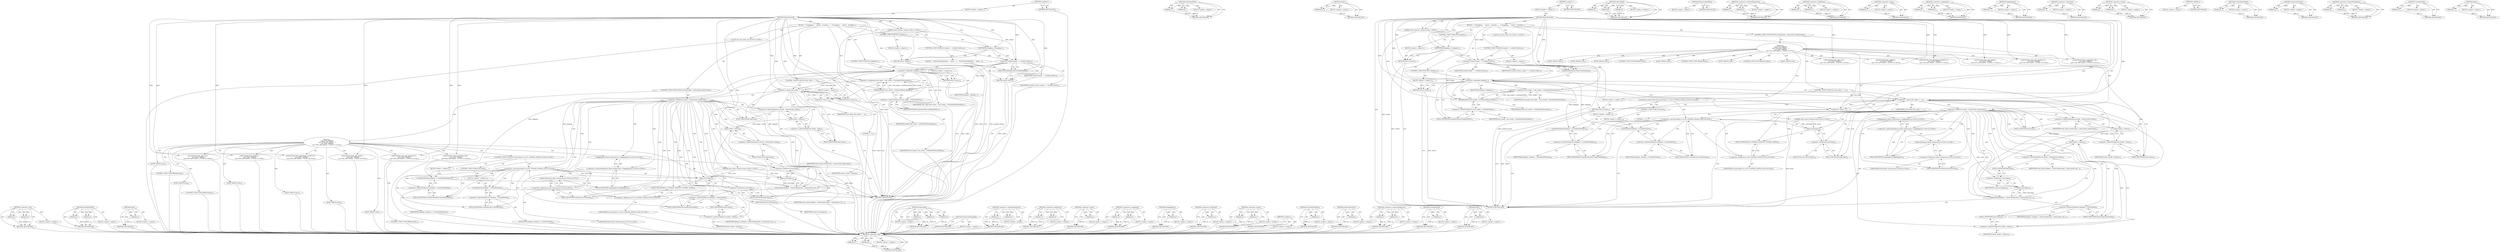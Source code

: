 digraph "flags" {
vulnerable_192 [label=<(METHOD,&lt;operator&gt;.and)>];
vulnerable_193 [label=<(PARAM,p1)>];
vulnerable_194 [label=<(PARAM,p2)>];
vulnerable_195 [label=<(BLOCK,&lt;empty&gt;,&lt;empty&gt;)>];
vulnerable_196 [label=<(METHOD_RETURN,ANY)>];
vulnerable_146 [label=<(METHOD,GetIndexOfView)>];
vulnerable_147 [label=<(PARAM,p1)>];
vulnerable_148 [label=<(PARAM,p2)>];
vulnerable_149 [label=<(BLOCK,&lt;empty&gt;,&lt;empty&gt;)>];
vulnerable_150 [label=<(METHOD_RETURN,ANY)>];
vulnerable_170 [label=<(METHOD,items)>];
vulnerable_171 [label=<(PARAM,p1)>];
vulnerable_172 [label=<(BLOCK,&lt;empty&gt;,&lt;empty&gt;)>];
vulnerable_173 [label=<(METHOD_RETURN,ANY)>];
vulnerable_6 [label=<(METHOD,&lt;global&gt;)<SUB>1</SUB>>];
vulnerable_7 [label=<(BLOCK,&lt;empty&gt;,&lt;empty&gt;)<SUB>1</SUB>>];
vulnerable_8 [label=<(METHOD,ButtonPressed)<SUB>1</SUB>>];
vulnerable_9 [label="<(PARAM,views::Button* sender)<SUB>1</SUB>>"];
vulnerable_10 [label="<(PARAM,const views::Event&amp; event)<SUB>2</SUB>>"];
vulnerable_11 [label=<(BLOCK,{
   if (dragging_)
     return;
 
  if (sender...,{
   if (dragging_)
     return;
 
  if (sender...)<SUB>2</SUB>>];
vulnerable_12 [label=<(CONTROL_STRUCTURE,IF,if (dragging_))<SUB>3</SUB>>];
vulnerable_13 [label=<(IDENTIFIER,dragging_,if (dragging_))<SUB>3</SUB>>];
vulnerable_14 [label=<(BLOCK,&lt;empty&gt;,&lt;empty&gt;)<SUB>4</SUB>>];
vulnerable_15 [label=<(RETURN,return;,return;)<SUB>4</SUB>>];
vulnerable_16 [label=<(CONTROL_STRUCTURE,IF,if (sender == overflow_button_))<SUB>6</SUB>>];
vulnerable_17 [label=<(&lt;operator&gt;.equals,sender == overflow_button_)<SUB>6</SUB>>];
vulnerable_18 [label=<(IDENTIFIER,sender,sender == overflow_button_)<SUB>6</SUB>>];
vulnerable_19 [label=<(IDENTIFIER,overflow_button_,sender == overflow_button_)<SUB>6</SUB>>];
vulnerable_20 [label=<(BLOCK,&lt;empty&gt;,&lt;empty&gt;)<SUB>7</SUB>>];
vulnerable_21 [label=<(ShowOverflowMenu,ShowOverflowMenu())<SUB>7</SUB>>];
vulnerable_22 [label=<(CONTROL_STRUCTURE,IF,if (!delegate_))<SUB>9</SUB>>];
vulnerable_23 [label=<(&lt;operator&gt;.logicalNot,!delegate_)<SUB>9</SUB>>];
vulnerable_24 [label=<(IDENTIFIER,delegate_,!delegate_)<SUB>9</SUB>>];
vulnerable_25 [label=<(BLOCK,&lt;empty&gt;,&lt;empty&gt;)<SUB>10</SUB>>];
vulnerable_26 [label=<(RETURN,return;,return;)<SUB>10</SUB>>];
vulnerable_27 [label="<(LOCAL,int view_index: int)<SUB>11</SUB>>"];
vulnerable_28 [label=<(&lt;operator&gt;.assignment,view_index = view_model_-&gt;GetIndexOfView(sender))<SUB>11</SUB>>];
vulnerable_29 [label=<(IDENTIFIER,view_index,view_index = view_model_-&gt;GetIndexOfView(sender))<SUB>11</SUB>>];
vulnerable_30 [label=<(GetIndexOfView,view_model_-&gt;GetIndexOfView(sender))<SUB>11</SUB>>];
vulnerable_31 [label=<(&lt;operator&gt;.indirectFieldAccess,view_model_-&gt;GetIndexOfView)<SUB>11</SUB>>];
vulnerable_32 [label=<(IDENTIFIER,view_model_,view_model_-&gt;GetIndexOfView(sender))<SUB>11</SUB>>];
vulnerable_33 [label=<(FIELD_IDENTIFIER,GetIndexOfView,GetIndexOfView)<SUB>11</SUB>>];
vulnerable_34 [label=<(IDENTIFIER,sender,view_model_-&gt;GetIndexOfView(sender))<SUB>11</SUB>>];
vulnerable_35 [label=<(CONTROL_STRUCTURE,IF,if (view_index == -1))<SUB>12</SUB>>];
vulnerable_36 [label=<(&lt;operator&gt;.equals,view_index == -1)<SUB>12</SUB>>];
vulnerable_37 [label=<(IDENTIFIER,view_index,view_index == -1)<SUB>12</SUB>>];
vulnerable_38 [label=<(&lt;operator&gt;.minus,-1)<SUB>12</SUB>>];
vulnerable_39 [label=<(LITERAL,1,-1)<SUB>12</SUB>>];
vulnerable_40 [label=<(BLOCK,&lt;empty&gt;,&lt;empty&gt;)<SUB>13</SUB>>];
vulnerable_41 [label=<(RETURN,return;,return;)<SUB>13</SUB>>];
vulnerable_42 [label=<(CONTROL_STRUCTURE,SWITCH,switch(model_-&gt;items()[view_index].type))<SUB>15</SUB>>];
vulnerable_43 [label=<(&lt;operator&gt;.fieldAccess,model_-&gt;items()[view_index].type)<SUB>15</SUB>>];
vulnerable_44 [label=<(&lt;operator&gt;.indirectIndexAccess,model_-&gt;items()[view_index])<SUB>15</SUB>>];
vulnerable_45 [label=<(items,model_-&gt;items())<SUB>15</SUB>>];
vulnerable_46 [label=<(&lt;operator&gt;.indirectFieldAccess,model_-&gt;items)<SUB>15</SUB>>];
vulnerable_47 [label=<(IDENTIFIER,model_,model_-&gt;items())<SUB>15</SUB>>];
vulnerable_48 [label=<(FIELD_IDENTIFIER,items,items)<SUB>15</SUB>>];
vulnerable_49 [label=<(IDENTIFIER,view_index,switch(model_-&gt;items()[view_index].type))<SUB>15</SUB>>];
vulnerable_50 [label=<(FIELD_IDENTIFIER,type,type)<SUB>15</SUB>>];
vulnerable_51 [label="<(BLOCK,{
    case TYPE_TABBED:
    case TYPE_APP_PANEL...,{
    case TYPE_TABBED:
    case TYPE_APP_PANEL...)<SUB>15</SUB>>"];
vulnerable_52 [label=<(JUMP_TARGET,case)<SUB>16</SUB>>];
vulnerable_53 [label="<(IDENTIFIER,TYPE_TABBED,{
    case TYPE_TABBED:
    case TYPE_APP_PANEL...)<SUB>16</SUB>>"];
vulnerable_54 [label=<(JUMP_TARGET,case)<SUB>17</SUB>>];
vulnerable_55 [label="<(IDENTIFIER,TYPE_APP_PANEL,{
    case TYPE_TABBED:
    case TYPE_APP_PANEL...)<SUB>17</SUB>>"];
vulnerable_56 [label=<(JUMP_TARGET,case)<SUB>18</SUB>>];
vulnerable_57 [label="<(IDENTIFIER,TYPE_APP_SHORTCUT,{
    case TYPE_TABBED:
    case TYPE_APP_PANEL...)<SUB>18</SUB>>"];
vulnerable_58 [label=<(JUMP_TARGET,case)<SUB>19</SUB>>];
vulnerable_59 [label="<(IDENTIFIER,TYPE_PLATFORM_APP,{
    case TYPE_TABBED:
    case TYPE_APP_PANEL...)<SUB>19</SUB>>"];
vulnerable_60 [label=<(ItemClicked,delegate_-&gt;ItemClicked(model_-&gt;items()[view_ind...)<SUB>20</SUB>>];
vulnerable_61 [label=<(&lt;operator&gt;.indirectFieldAccess,delegate_-&gt;ItemClicked)<SUB>20</SUB>>];
vulnerable_62 [label=<(IDENTIFIER,delegate_,delegate_-&gt;ItemClicked(model_-&gt;items()[view_ind...)<SUB>20</SUB>>];
vulnerable_63 [label=<(FIELD_IDENTIFIER,ItemClicked,ItemClicked)<SUB>20</SUB>>];
vulnerable_64 [label=<(&lt;operator&gt;.indirectIndexAccess,model_-&gt;items()[view_index])<SUB>20</SUB>>];
vulnerable_65 [label=<(items,model_-&gt;items())<SUB>20</SUB>>];
vulnerable_66 [label=<(&lt;operator&gt;.indirectFieldAccess,model_-&gt;items)<SUB>20</SUB>>];
vulnerable_67 [label=<(IDENTIFIER,model_,model_-&gt;items())<SUB>20</SUB>>];
vulnerable_68 [label=<(FIELD_IDENTIFIER,items,items)<SUB>20</SUB>>];
vulnerable_69 [label=<(IDENTIFIER,view_index,delegate_-&gt;ItemClicked(model_-&gt;items()[view_ind...)<SUB>20</SUB>>];
vulnerable_70 [label=<(flags,event.flags())<SUB>20</SUB>>];
vulnerable_71 [label=<(&lt;operator&gt;.fieldAccess,event.flags)<SUB>20</SUB>>];
vulnerable_72 [label=<(IDENTIFIER,event,event.flags())<SUB>20</SUB>>];
vulnerable_73 [label=<(FIELD_IDENTIFIER,flags,flags)<SUB>20</SUB>>];
vulnerable_74 [label=<(CONTROL_STRUCTURE,BREAK,break;)<SUB>21</SUB>>];
vulnerable_75 [label=<(JUMP_TARGET,case)<SUB>23</SUB>>];
vulnerable_76 [label="<(IDENTIFIER,TYPE_APP_LIST,{
    case TYPE_TABBED:
    case TYPE_APP_PANEL...)<SUB>23</SUB>>"];
vulnerable_77 [label="<(ToggleAppList,Shell::GetInstance()-&gt;ToggleAppList())<SUB>24</SUB>>"];
vulnerable_78 [label="<(&lt;operator&gt;.indirectFieldAccess,Shell::GetInstance()-&gt;ToggleAppList)<SUB>24</SUB>>"];
vulnerable_79 [label="<(Shell.GetInstance,Shell::GetInstance())<SUB>24</SUB>>"];
vulnerable_80 [label="<(&lt;operator&gt;.fieldAccess,Shell::GetInstance)<SUB>24</SUB>>"];
vulnerable_81 [label="<(IDENTIFIER,Shell,Shell::GetInstance())<SUB>24</SUB>>"];
vulnerable_82 [label=<(FIELD_IDENTIFIER,GetInstance,GetInstance)<SUB>24</SUB>>];
vulnerable_83 [label=<(FIELD_IDENTIFIER,ToggleAppList,ToggleAppList)<SUB>24</SUB>>];
vulnerable_84 [label=<(CONTROL_STRUCTURE,BREAK,break;)<SUB>25</SUB>>];
vulnerable_85 [label=<(JUMP_TARGET,case)<SUB>27</SUB>>];
vulnerable_86 [label="<(IDENTIFIER,TYPE_BROWSER_SHORTCUT,{
    case TYPE_TABBED:
    case TYPE_APP_PANEL...)<SUB>27</SUB>>"];
vulnerable_87 [label="<(CONTROL_STRUCTURE,IF,if (event.flags() &amp; ui::EF_CONTROL_DOWN))<SUB>28</SUB>>"];
vulnerable_88 [label="<(&lt;operator&gt;.and,event.flags() &amp; ui::EF_CONTROL_DOWN)<SUB>28</SUB>>"];
vulnerable_89 [label=<(flags,event.flags())<SUB>28</SUB>>];
vulnerable_90 [label=<(&lt;operator&gt;.fieldAccess,event.flags)<SUB>28</SUB>>];
vulnerable_91 [label=<(IDENTIFIER,event,event.flags())<SUB>28</SUB>>];
vulnerable_92 [label=<(FIELD_IDENTIFIER,flags,flags)<SUB>28</SUB>>];
vulnerable_93 [label="<(&lt;operator&gt;.fieldAccess,ui::EF_CONTROL_DOWN)<SUB>28</SUB>>"];
vulnerable_94 [label="<(IDENTIFIER,ui,event.flags() &amp; ui::EF_CONTROL_DOWN)<SUB>28</SUB>>"];
vulnerable_95 [label=<(FIELD_IDENTIFIER,EF_CONTROL_DOWN,EF_CONTROL_DOWN)<SUB>28</SUB>>];
vulnerable_96 [label=<(BLOCK,&lt;empty&gt;,&lt;empty&gt;)<SUB>29</SUB>>];
vulnerable_97 [label=<(CreateNewWindow,delegate_-&gt;CreateNewWindow())<SUB>29</SUB>>];
vulnerable_98 [label=<(&lt;operator&gt;.indirectFieldAccess,delegate_-&gt;CreateNewWindow)<SUB>29</SUB>>];
vulnerable_99 [label=<(IDENTIFIER,delegate_,delegate_-&gt;CreateNewWindow())<SUB>29</SUB>>];
vulnerable_100 [label=<(FIELD_IDENTIFIER,CreateNewWindow,CreateNewWindow)<SUB>29</SUB>>];
vulnerable_101 [label=<(CONTROL_STRUCTURE,ELSE,else)<SUB>31</SUB>>];
vulnerable_102 [label=<(BLOCK,&lt;empty&gt;,&lt;empty&gt;)<SUB>31</SUB>>];
vulnerable_103 [label=<(CreateNewTab,delegate_-&gt;CreateNewTab())<SUB>31</SUB>>];
vulnerable_104 [label=<(&lt;operator&gt;.indirectFieldAccess,delegate_-&gt;CreateNewTab)<SUB>31</SUB>>];
vulnerable_105 [label=<(IDENTIFIER,delegate_,delegate_-&gt;CreateNewTab())<SUB>31</SUB>>];
vulnerable_106 [label=<(FIELD_IDENTIFIER,CreateNewTab,CreateNewTab)<SUB>31</SUB>>];
vulnerable_107 [label=<(CONTROL_STRUCTURE,BREAK,break;)<SUB>32</SUB>>];
vulnerable_108 [label=<(METHOD_RETURN,void)<SUB>1</SUB>>];
vulnerable_110 [label=<(METHOD_RETURN,ANY)<SUB>1</SUB>>];
vulnerable_174 [label=<(METHOD,ItemClicked)>];
vulnerable_175 [label=<(PARAM,p1)>];
vulnerable_176 [label=<(PARAM,p2)>];
vulnerable_177 [label=<(PARAM,p3)>];
vulnerable_178 [label=<(BLOCK,&lt;empty&gt;,&lt;empty&gt;)>];
vulnerable_179 [label=<(METHOD_RETURN,ANY)>];
vulnerable_134 [label=<(METHOD,ShowOverflowMenu)>];
vulnerable_135 [label=<(BLOCK,&lt;empty&gt;,&lt;empty&gt;)>];
vulnerable_136 [label=<(METHOD_RETURN,ANY)>];
vulnerable_165 [label=<(METHOD,&lt;operator&gt;.indirectIndexAccess)>];
vulnerable_166 [label=<(PARAM,p1)>];
vulnerable_167 [label=<(PARAM,p2)>];
vulnerable_168 [label=<(BLOCK,&lt;empty&gt;,&lt;empty&gt;)>];
vulnerable_169 [label=<(METHOD_RETURN,ANY)>];
vulnerable_160 [label=<(METHOD,&lt;operator&gt;.fieldAccess)>];
vulnerable_161 [label=<(PARAM,p1)>];
vulnerable_162 [label=<(PARAM,p2)>];
vulnerable_163 [label=<(BLOCK,&lt;empty&gt;,&lt;empty&gt;)>];
vulnerable_164 [label=<(METHOD_RETURN,ANY)>];
vulnerable_156 [label=<(METHOD,&lt;operator&gt;.minus)>];
vulnerable_157 [label=<(PARAM,p1)>];
vulnerable_158 [label=<(BLOCK,&lt;empty&gt;,&lt;empty&gt;)>];
vulnerable_159 [label=<(METHOD_RETURN,ANY)>];
vulnerable_141 [label=<(METHOD,&lt;operator&gt;.assignment)>];
vulnerable_142 [label=<(PARAM,p1)>];
vulnerable_143 [label=<(PARAM,p2)>];
vulnerable_144 [label=<(BLOCK,&lt;empty&gt;,&lt;empty&gt;)>];
vulnerable_145 [label=<(METHOD_RETURN,ANY)>];
vulnerable_184 [label=<(METHOD,ToggleAppList)>];
vulnerable_185 [label=<(PARAM,p1)>];
vulnerable_186 [label=<(BLOCK,&lt;empty&gt;,&lt;empty&gt;)>];
vulnerable_187 [label=<(METHOD_RETURN,ANY)>];
vulnerable_137 [label=<(METHOD,&lt;operator&gt;.logicalNot)>];
vulnerable_138 [label=<(PARAM,p1)>];
vulnerable_139 [label=<(BLOCK,&lt;empty&gt;,&lt;empty&gt;)>];
vulnerable_140 [label=<(METHOD_RETURN,ANY)>];
vulnerable_129 [label=<(METHOD,&lt;operator&gt;.equals)>];
vulnerable_130 [label=<(PARAM,p1)>];
vulnerable_131 [label=<(PARAM,p2)>];
vulnerable_132 [label=<(BLOCK,&lt;empty&gt;,&lt;empty&gt;)>];
vulnerable_133 [label=<(METHOD_RETURN,ANY)>];
vulnerable_123 [label=<(METHOD,&lt;global&gt;)<SUB>1</SUB>>];
vulnerable_124 [label=<(BLOCK,&lt;empty&gt;,&lt;empty&gt;)>];
vulnerable_125 [label=<(METHOD_RETURN,ANY)>];
vulnerable_197 [label=<(METHOD,CreateNewWindow)>];
vulnerable_198 [label=<(PARAM,p1)>];
vulnerable_199 [label=<(BLOCK,&lt;empty&gt;,&lt;empty&gt;)>];
vulnerable_200 [label=<(METHOD_RETURN,ANY)>];
vulnerable_188 [label=<(METHOD,Shell.GetInstance)>];
vulnerable_189 [label=<(PARAM,p1)>];
vulnerable_190 [label=<(BLOCK,&lt;empty&gt;,&lt;empty&gt;)>];
vulnerable_191 [label=<(METHOD_RETURN,ANY)>];
vulnerable_151 [label=<(METHOD,&lt;operator&gt;.indirectFieldAccess)>];
vulnerable_152 [label=<(PARAM,p1)>];
vulnerable_153 [label=<(PARAM,p2)>];
vulnerable_154 [label=<(BLOCK,&lt;empty&gt;,&lt;empty&gt;)>];
vulnerable_155 [label=<(METHOD_RETURN,ANY)>];
vulnerable_201 [label=<(METHOD,CreateNewTab)>];
vulnerable_202 [label=<(PARAM,p1)>];
vulnerable_203 [label=<(BLOCK,&lt;empty&gt;,&lt;empty&gt;)>];
vulnerable_204 [label=<(METHOD_RETURN,ANY)>];
vulnerable_180 [label=<(METHOD,flags)>];
vulnerable_181 [label=<(PARAM,p1)>];
vulnerable_182 [label=<(BLOCK,&lt;empty&gt;,&lt;empty&gt;)>];
vulnerable_183 [label=<(METHOD_RETURN,ANY)>];
fixed_193 [label=<(METHOD,&lt;operator&gt;.and)>];
fixed_194 [label=<(PARAM,p1)>];
fixed_195 [label=<(PARAM,p2)>];
fixed_196 [label=<(BLOCK,&lt;empty&gt;,&lt;empty&gt;)>];
fixed_197 [label=<(METHOD_RETURN,ANY)>];
fixed_147 [label=<(METHOD,GetIndexOfView)>];
fixed_148 [label=<(PARAM,p1)>];
fixed_149 [label=<(PARAM,p2)>];
fixed_150 [label=<(BLOCK,&lt;empty&gt;,&lt;empty&gt;)>];
fixed_151 [label=<(METHOD_RETURN,ANY)>];
fixed_171 [label=<(METHOD,items)>];
fixed_172 [label=<(PARAM,p1)>];
fixed_173 [label=<(BLOCK,&lt;empty&gt;,&lt;empty&gt;)>];
fixed_174 [label=<(METHOD_RETURN,ANY)>];
fixed_6 [label=<(METHOD,&lt;global&gt;)<SUB>1</SUB>>];
fixed_7 [label=<(BLOCK,&lt;empty&gt;,&lt;empty&gt;)<SUB>1</SUB>>];
fixed_8 [label=<(METHOD,ButtonPressed)<SUB>1</SUB>>];
fixed_9 [label="<(PARAM,views::Button* sender)<SUB>1</SUB>>"];
fixed_10 [label="<(PARAM,const views::Event&amp; event)<SUB>2</SUB>>"];
fixed_11 [label=<(BLOCK,{
   if (dragging_)
     return;
 
  if (sender...,{
   if (dragging_)
     return;
 
  if (sender...)<SUB>2</SUB>>];
fixed_12 [label=<(CONTROL_STRUCTURE,IF,if (dragging_))<SUB>3</SUB>>];
fixed_13 [label=<(IDENTIFIER,dragging_,if (dragging_))<SUB>3</SUB>>];
fixed_14 [label=<(BLOCK,&lt;empty&gt;,&lt;empty&gt;)<SUB>4</SUB>>];
fixed_15 [label=<(RETURN,return;,return;)<SUB>4</SUB>>];
fixed_16 [label=<(CONTROL_STRUCTURE,IF,if (sender == overflow_button_))<SUB>6</SUB>>];
fixed_17 [label=<(&lt;operator&gt;.equals,sender == overflow_button_)<SUB>6</SUB>>];
fixed_18 [label=<(IDENTIFIER,sender,sender == overflow_button_)<SUB>6</SUB>>];
fixed_19 [label=<(IDENTIFIER,overflow_button_,sender == overflow_button_)<SUB>6</SUB>>];
fixed_20 [label=<(BLOCK,{
    ShowOverflowBubble();
    return;
  },{
    ShowOverflowBubble();
    return;
  })<SUB>6</SUB>>];
fixed_21 [label=<(ShowOverflowBubble,ShowOverflowBubble())<SUB>7</SUB>>];
fixed_22 [label=<(RETURN,return;,return;)<SUB>8</SUB>>];
fixed_23 [label=<(CONTROL_STRUCTURE,IF,if (!delegate_))<SUB>11</SUB>>];
fixed_24 [label=<(&lt;operator&gt;.logicalNot,!delegate_)<SUB>11</SUB>>];
fixed_25 [label=<(IDENTIFIER,delegate_,!delegate_)<SUB>11</SUB>>];
fixed_26 [label=<(BLOCK,&lt;empty&gt;,&lt;empty&gt;)<SUB>12</SUB>>];
fixed_27 [label=<(RETURN,return;,return;)<SUB>12</SUB>>];
fixed_28 [label="<(LOCAL,int view_index: int)<SUB>13</SUB>>"];
fixed_29 [label=<(&lt;operator&gt;.assignment,view_index = view_model_-&gt;GetIndexOfView(sender))<SUB>13</SUB>>];
fixed_30 [label=<(IDENTIFIER,view_index,view_index = view_model_-&gt;GetIndexOfView(sender))<SUB>13</SUB>>];
fixed_31 [label=<(GetIndexOfView,view_model_-&gt;GetIndexOfView(sender))<SUB>13</SUB>>];
fixed_32 [label=<(&lt;operator&gt;.indirectFieldAccess,view_model_-&gt;GetIndexOfView)<SUB>13</SUB>>];
fixed_33 [label=<(IDENTIFIER,view_model_,view_model_-&gt;GetIndexOfView(sender))<SUB>13</SUB>>];
fixed_34 [label=<(FIELD_IDENTIFIER,GetIndexOfView,GetIndexOfView)<SUB>13</SUB>>];
fixed_35 [label=<(IDENTIFIER,sender,view_model_-&gt;GetIndexOfView(sender))<SUB>13</SUB>>];
fixed_36 [label=<(CONTROL_STRUCTURE,IF,if (view_index == -1))<SUB>14</SUB>>];
fixed_37 [label=<(&lt;operator&gt;.equals,view_index == -1)<SUB>14</SUB>>];
fixed_38 [label=<(IDENTIFIER,view_index,view_index == -1)<SUB>14</SUB>>];
fixed_39 [label=<(&lt;operator&gt;.minus,-1)<SUB>14</SUB>>];
fixed_40 [label=<(LITERAL,1,-1)<SUB>14</SUB>>];
fixed_41 [label=<(BLOCK,&lt;empty&gt;,&lt;empty&gt;)<SUB>15</SUB>>];
fixed_42 [label=<(RETURN,return;,return;)<SUB>15</SUB>>];
fixed_43 [label=<(CONTROL_STRUCTURE,SWITCH,switch(model_-&gt;items()[view_index].type))<SUB>17</SUB>>];
fixed_44 [label=<(&lt;operator&gt;.fieldAccess,model_-&gt;items()[view_index].type)<SUB>17</SUB>>];
fixed_45 [label=<(&lt;operator&gt;.indirectIndexAccess,model_-&gt;items()[view_index])<SUB>17</SUB>>];
fixed_46 [label=<(items,model_-&gt;items())<SUB>17</SUB>>];
fixed_47 [label=<(&lt;operator&gt;.indirectFieldAccess,model_-&gt;items)<SUB>17</SUB>>];
fixed_48 [label=<(IDENTIFIER,model_,model_-&gt;items())<SUB>17</SUB>>];
fixed_49 [label=<(FIELD_IDENTIFIER,items,items)<SUB>17</SUB>>];
fixed_50 [label=<(IDENTIFIER,view_index,switch(model_-&gt;items()[view_index].type))<SUB>17</SUB>>];
fixed_51 [label=<(FIELD_IDENTIFIER,type,type)<SUB>17</SUB>>];
fixed_52 [label="<(BLOCK,{
    case TYPE_TABBED:
    case TYPE_APP_PANEL...,{
    case TYPE_TABBED:
    case TYPE_APP_PANEL...)<SUB>17</SUB>>"];
fixed_53 [label=<(JUMP_TARGET,case)<SUB>18</SUB>>];
fixed_54 [label="<(IDENTIFIER,TYPE_TABBED,{
    case TYPE_TABBED:
    case TYPE_APP_PANEL...)<SUB>18</SUB>>"];
fixed_55 [label=<(JUMP_TARGET,case)<SUB>19</SUB>>];
fixed_56 [label="<(IDENTIFIER,TYPE_APP_PANEL,{
    case TYPE_TABBED:
    case TYPE_APP_PANEL...)<SUB>19</SUB>>"];
fixed_57 [label=<(JUMP_TARGET,case)<SUB>20</SUB>>];
fixed_58 [label="<(IDENTIFIER,TYPE_APP_SHORTCUT,{
    case TYPE_TABBED:
    case TYPE_APP_PANEL...)<SUB>20</SUB>>"];
fixed_59 [label=<(JUMP_TARGET,case)<SUB>21</SUB>>];
fixed_60 [label="<(IDENTIFIER,TYPE_PLATFORM_APP,{
    case TYPE_TABBED:
    case TYPE_APP_PANEL...)<SUB>21</SUB>>"];
fixed_61 [label=<(ItemClicked,delegate_-&gt;ItemClicked(model_-&gt;items()[view_ind...)<SUB>22</SUB>>];
fixed_62 [label=<(&lt;operator&gt;.indirectFieldAccess,delegate_-&gt;ItemClicked)<SUB>22</SUB>>];
fixed_63 [label=<(IDENTIFIER,delegate_,delegate_-&gt;ItemClicked(model_-&gt;items()[view_ind...)<SUB>22</SUB>>];
fixed_64 [label=<(FIELD_IDENTIFIER,ItemClicked,ItemClicked)<SUB>22</SUB>>];
fixed_65 [label=<(&lt;operator&gt;.indirectIndexAccess,model_-&gt;items()[view_index])<SUB>22</SUB>>];
fixed_66 [label=<(items,model_-&gt;items())<SUB>22</SUB>>];
fixed_67 [label=<(&lt;operator&gt;.indirectFieldAccess,model_-&gt;items)<SUB>22</SUB>>];
fixed_68 [label=<(IDENTIFIER,model_,model_-&gt;items())<SUB>22</SUB>>];
fixed_69 [label=<(FIELD_IDENTIFIER,items,items)<SUB>22</SUB>>];
fixed_70 [label=<(IDENTIFIER,view_index,delegate_-&gt;ItemClicked(model_-&gt;items()[view_ind...)<SUB>22</SUB>>];
fixed_71 [label=<(flags,event.flags())<SUB>22</SUB>>];
fixed_72 [label=<(&lt;operator&gt;.fieldAccess,event.flags)<SUB>22</SUB>>];
fixed_73 [label=<(IDENTIFIER,event,event.flags())<SUB>22</SUB>>];
fixed_74 [label=<(FIELD_IDENTIFIER,flags,flags)<SUB>22</SUB>>];
fixed_75 [label=<(CONTROL_STRUCTURE,BREAK,break;)<SUB>23</SUB>>];
fixed_76 [label=<(JUMP_TARGET,case)<SUB>25</SUB>>];
fixed_77 [label="<(IDENTIFIER,TYPE_APP_LIST,{
    case TYPE_TABBED:
    case TYPE_APP_PANEL...)<SUB>25</SUB>>"];
fixed_78 [label="<(ToggleAppList,Shell::GetInstance()-&gt;ToggleAppList())<SUB>26</SUB>>"];
fixed_79 [label="<(&lt;operator&gt;.indirectFieldAccess,Shell::GetInstance()-&gt;ToggleAppList)<SUB>26</SUB>>"];
fixed_80 [label="<(Shell.GetInstance,Shell::GetInstance())<SUB>26</SUB>>"];
fixed_81 [label="<(&lt;operator&gt;.fieldAccess,Shell::GetInstance)<SUB>26</SUB>>"];
fixed_82 [label="<(IDENTIFIER,Shell,Shell::GetInstance())<SUB>26</SUB>>"];
fixed_83 [label=<(FIELD_IDENTIFIER,GetInstance,GetInstance)<SUB>26</SUB>>];
fixed_84 [label=<(FIELD_IDENTIFIER,ToggleAppList,ToggleAppList)<SUB>26</SUB>>];
fixed_85 [label=<(CONTROL_STRUCTURE,BREAK,break;)<SUB>27</SUB>>];
fixed_86 [label=<(JUMP_TARGET,case)<SUB>29</SUB>>];
fixed_87 [label="<(IDENTIFIER,TYPE_BROWSER_SHORTCUT,{
    case TYPE_TABBED:
    case TYPE_APP_PANEL...)<SUB>29</SUB>>"];
fixed_88 [label="<(CONTROL_STRUCTURE,IF,if (event.flags() &amp; ui::EF_CONTROL_DOWN))<SUB>30</SUB>>"];
fixed_89 [label="<(&lt;operator&gt;.and,event.flags() &amp; ui::EF_CONTROL_DOWN)<SUB>30</SUB>>"];
fixed_90 [label=<(flags,event.flags())<SUB>30</SUB>>];
fixed_91 [label=<(&lt;operator&gt;.fieldAccess,event.flags)<SUB>30</SUB>>];
fixed_92 [label=<(IDENTIFIER,event,event.flags())<SUB>30</SUB>>];
fixed_93 [label=<(FIELD_IDENTIFIER,flags,flags)<SUB>30</SUB>>];
fixed_94 [label="<(&lt;operator&gt;.fieldAccess,ui::EF_CONTROL_DOWN)<SUB>30</SUB>>"];
fixed_95 [label="<(IDENTIFIER,ui,event.flags() &amp; ui::EF_CONTROL_DOWN)<SUB>30</SUB>>"];
fixed_96 [label=<(FIELD_IDENTIFIER,EF_CONTROL_DOWN,EF_CONTROL_DOWN)<SUB>30</SUB>>];
fixed_97 [label=<(BLOCK,&lt;empty&gt;,&lt;empty&gt;)<SUB>31</SUB>>];
fixed_98 [label=<(CreateNewWindow,delegate_-&gt;CreateNewWindow())<SUB>31</SUB>>];
fixed_99 [label=<(&lt;operator&gt;.indirectFieldAccess,delegate_-&gt;CreateNewWindow)<SUB>31</SUB>>];
fixed_100 [label=<(IDENTIFIER,delegate_,delegate_-&gt;CreateNewWindow())<SUB>31</SUB>>];
fixed_101 [label=<(FIELD_IDENTIFIER,CreateNewWindow,CreateNewWindow)<SUB>31</SUB>>];
fixed_102 [label=<(CONTROL_STRUCTURE,ELSE,else)<SUB>33</SUB>>];
fixed_103 [label=<(BLOCK,&lt;empty&gt;,&lt;empty&gt;)<SUB>33</SUB>>];
fixed_104 [label=<(CreateNewTab,delegate_-&gt;CreateNewTab())<SUB>33</SUB>>];
fixed_105 [label=<(&lt;operator&gt;.indirectFieldAccess,delegate_-&gt;CreateNewTab)<SUB>33</SUB>>];
fixed_106 [label=<(IDENTIFIER,delegate_,delegate_-&gt;CreateNewTab())<SUB>33</SUB>>];
fixed_107 [label=<(FIELD_IDENTIFIER,CreateNewTab,CreateNewTab)<SUB>33</SUB>>];
fixed_108 [label=<(CONTROL_STRUCTURE,BREAK,break;)<SUB>34</SUB>>];
fixed_109 [label=<(METHOD_RETURN,void)<SUB>1</SUB>>];
fixed_111 [label=<(METHOD_RETURN,ANY)<SUB>1</SUB>>];
fixed_175 [label=<(METHOD,ItemClicked)>];
fixed_176 [label=<(PARAM,p1)>];
fixed_177 [label=<(PARAM,p2)>];
fixed_178 [label=<(PARAM,p3)>];
fixed_179 [label=<(BLOCK,&lt;empty&gt;,&lt;empty&gt;)>];
fixed_180 [label=<(METHOD_RETURN,ANY)>];
fixed_135 [label=<(METHOD,ShowOverflowBubble)>];
fixed_136 [label=<(BLOCK,&lt;empty&gt;,&lt;empty&gt;)>];
fixed_137 [label=<(METHOD_RETURN,ANY)>];
fixed_166 [label=<(METHOD,&lt;operator&gt;.indirectIndexAccess)>];
fixed_167 [label=<(PARAM,p1)>];
fixed_168 [label=<(PARAM,p2)>];
fixed_169 [label=<(BLOCK,&lt;empty&gt;,&lt;empty&gt;)>];
fixed_170 [label=<(METHOD_RETURN,ANY)>];
fixed_161 [label=<(METHOD,&lt;operator&gt;.fieldAccess)>];
fixed_162 [label=<(PARAM,p1)>];
fixed_163 [label=<(PARAM,p2)>];
fixed_164 [label=<(BLOCK,&lt;empty&gt;,&lt;empty&gt;)>];
fixed_165 [label=<(METHOD_RETURN,ANY)>];
fixed_157 [label=<(METHOD,&lt;operator&gt;.minus)>];
fixed_158 [label=<(PARAM,p1)>];
fixed_159 [label=<(BLOCK,&lt;empty&gt;,&lt;empty&gt;)>];
fixed_160 [label=<(METHOD_RETURN,ANY)>];
fixed_142 [label=<(METHOD,&lt;operator&gt;.assignment)>];
fixed_143 [label=<(PARAM,p1)>];
fixed_144 [label=<(PARAM,p2)>];
fixed_145 [label=<(BLOCK,&lt;empty&gt;,&lt;empty&gt;)>];
fixed_146 [label=<(METHOD_RETURN,ANY)>];
fixed_185 [label=<(METHOD,ToggleAppList)>];
fixed_186 [label=<(PARAM,p1)>];
fixed_187 [label=<(BLOCK,&lt;empty&gt;,&lt;empty&gt;)>];
fixed_188 [label=<(METHOD_RETURN,ANY)>];
fixed_138 [label=<(METHOD,&lt;operator&gt;.logicalNot)>];
fixed_139 [label=<(PARAM,p1)>];
fixed_140 [label=<(BLOCK,&lt;empty&gt;,&lt;empty&gt;)>];
fixed_141 [label=<(METHOD_RETURN,ANY)>];
fixed_130 [label=<(METHOD,&lt;operator&gt;.equals)>];
fixed_131 [label=<(PARAM,p1)>];
fixed_132 [label=<(PARAM,p2)>];
fixed_133 [label=<(BLOCK,&lt;empty&gt;,&lt;empty&gt;)>];
fixed_134 [label=<(METHOD_RETURN,ANY)>];
fixed_124 [label=<(METHOD,&lt;global&gt;)<SUB>1</SUB>>];
fixed_125 [label=<(BLOCK,&lt;empty&gt;,&lt;empty&gt;)>];
fixed_126 [label=<(METHOD_RETURN,ANY)>];
fixed_198 [label=<(METHOD,CreateNewWindow)>];
fixed_199 [label=<(PARAM,p1)>];
fixed_200 [label=<(BLOCK,&lt;empty&gt;,&lt;empty&gt;)>];
fixed_201 [label=<(METHOD_RETURN,ANY)>];
fixed_189 [label=<(METHOD,Shell.GetInstance)>];
fixed_190 [label=<(PARAM,p1)>];
fixed_191 [label=<(BLOCK,&lt;empty&gt;,&lt;empty&gt;)>];
fixed_192 [label=<(METHOD_RETURN,ANY)>];
fixed_152 [label=<(METHOD,&lt;operator&gt;.indirectFieldAccess)>];
fixed_153 [label=<(PARAM,p1)>];
fixed_154 [label=<(PARAM,p2)>];
fixed_155 [label=<(BLOCK,&lt;empty&gt;,&lt;empty&gt;)>];
fixed_156 [label=<(METHOD_RETURN,ANY)>];
fixed_202 [label=<(METHOD,CreateNewTab)>];
fixed_203 [label=<(PARAM,p1)>];
fixed_204 [label=<(BLOCK,&lt;empty&gt;,&lt;empty&gt;)>];
fixed_205 [label=<(METHOD_RETURN,ANY)>];
fixed_181 [label=<(METHOD,flags)>];
fixed_182 [label=<(PARAM,p1)>];
fixed_183 [label=<(BLOCK,&lt;empty&gt;,&lt;empty&gt;)>];
fixed_184 [label=<(METHOD_RETURN,ANY)>];
vulnerable_192 -> vulnerable_193  [key=0, label="AST: "];
vulnerable_192 -> vulnerable_193  [key=1, label="DDG: "];
vulnerable_192 -> vulnerable_195  [key=0, label="AST: "];
vulnerable_192 -> vulnerable_194  [key=0, label="AST: "];
vulnerable_192 -> vulnerable_194  [key=1, label="DDG: "];
vulnerable_192 -> vulnerable_196  [key=0, label="AST: "];
vulnerable_192 -> vulnerable_196  [key=1, label="CFG: "];
vulnerable_193 -> vulnerable_196  [key=0, label="DDG: p1"];
vulnerable_194 -> vulnerable_196  [key=0, label="DDG: p2"];
vulnerable_146 -> vulnerable_147  [key=0, label="AST: "];
vulnerable_146 -> vulnerable_147  [key=1, label="DDG: "];
vulnerable_146 -> vulnerable_149  [key=0, label="AST: "];
vulnerable_146 -> vulnerable_148  [key=0, label="AST: "];
vulnerable_146 -> vulnerable_148  [key=1, label="DDG: "];
vulnerable_146 -> vulnerable_150  [key=0, label="AST: "];
vulnerable_146 -> vulnerable_150  [key=1, label="CFG: "];
vulnerable_147 -> vulnerable_150  [key=0, label="DDG: p1"];
vulnerable_148 -> vulnerable_150  [key=0, label="DDG: p2"];
vulnerable_170 -> vulnerable_171  [key=0, label="AST: "];
vulnerable_170 -> vulnerable_171  [key=1, label="DDG: "];
vulnerable_170 -> vulnerable_172  [key=0, label="AST: "];
vulnerable_170 -> vulnerable_173  [key=0, label="AST: "];
vulnerable_170 -> vulnerable_173  [key=1, label="CFG: "];
vulnerable_171 -> vulnerable_173  [key=0, label="DDG: p1"];
vulnerable_6 -> vulnerable_7  [key=0, label="AST: "];
vulnerable_6 -> vulnerable_110  [key=0, label="AST: "];
vulnerable_6 -> vulnerable_110  [key=1, label="CFG: "];
vulnerable_7 -> vulnerable_8  [key=0, label="AST: "];
vulnerable_8 -> vulnerable_9  [key=0, label="AST: "];
vulnerable_8 -> vulnerable_9  [key=1, label="DDG: "];
vulnerable_8 -> vulnerable_10  [key=0, label="AST: "];
vulnerable_8 -> vulnerable_10  [key=1, label="DDG: "];
vulnerable_8 -> vulnerable_11  [key=0, label="AST: "];
vulnerable_8 -> vulnerable_108  [key=0, label="AST: "];
vulnerable_8 -> vulnerable_13  [key=0, label="CFG: "];
vulnerable_8 -> vulnerable_13  [key=1, label="DDG: "];
vulnerable_8 -> vulnerable_15  [key=0, label="DDG: "];
vulnerable_8 -> vulnerable_17  [key=0, label="DDG: "];
vulnerable_8 -> vulnerable_21  [key=0, label="DDG: "];
vulnerable_8 -> vulnerable_23  [key=0, label="DDG: "];
vulnerable_8 -> vulnerable_26  [key=0, label="DDG: "];
vulnerable_8 -> vulnerable_30  [key=0, label="DDG: "];
vulnerable_8 -> vulnerable_36  [key=0, label="DDG: "];
vulnerable_8 -> vulnerable_41  [key=0, label="DDG: "];
vulnerable_8 -> vulnerable_53  [key=0, label="DDG: "];
vulnerable_8 -> vulnerable_55  [key=0, label="DDG: "];
vulnerable_8 -> vulnerable_57  [key=0, label="DDG: "];
vulnerable_8 -> vulnerable_59  [key=0, label="DDG: "];
vulnerable_8 -> vulnerable_76  [key=0, label="DDG: "];
vulnerable_8 -> vulnerable_86  [key=0, label="DDG: "];
vulnerable_8 -> vulnerable_38  [key=0, label="DDG: "];
vulnerable_9 -> vulnerable_108  [key=0, label="DDG: sender"];
vulnerable_9 -> vulnerable_17  [key=0, label="DDG: sender"];
vulnerable_10 -> vulnerable_108  [key=0, label="DDG: event"];
vulnerable_10 -> vulnerable_70  [key=0, label="DDG: event"];
vulnerable_10 -> vulnerable_89  [key=0, label="DDG: event"];
vulnerable_11 -> vulnerable_12  [key=0, label="AST: "];
vulnerable_11 -> vulnerable_16  [key=0, label="AST: "];
vulnerable_11 -> vulnerable_22  [key=0, label="AST: "];
vulnerable_11 -> vulnerable_27  [key=0, label="AST: "];
vulnerable_11 -> vulnerable_28  [key=0, label="AST: "];
vulnerable_11 -> vulnerable_35  [key=0, label="AST: "];
vulnerable_11 -> vulnerable_42  [key=0, label="AST: "];
vulnerable_12 -> vulnerable_13  [key=0, label="AST: "];
vulnerable_12 -> vulnerable_14  [key=0, label="AST: "];
vulnerable_13 -> vulnerable_15  [key=0, label="CFG: "];
vulnerable_13 -> vulnerable_15  [key=1, label="CDG: "];
vulnerable_13 -> vulnerable_17  [key=0, label="CFG: "];
vulnerable_13 -> vulnerable_17  [key=1, label="CDG: "];
vulnerable_13 -> vulnerable_23  [key=0, label="CDG: "];
vulnerable_14 -> vulnerable_15  [key=0, label="AST: "];
vulnerable_15 -> vulnerable_108  [key=0, label="CFG: "];
vulnerable_15 -> vulnerable_108  [key=1, label="DDG: &lt;RET&gt;"];
vulnerable_16 -> vulnerable_17  [key=0, label="AST: "];
vulnerable_16 -> vulnerable_20  [key=0, label="AST: "];
vulnerable_17 -> vulnerable_18  [key=0, label="AST: "];
vulnerable_17 -> vulnerable_19  [key=0, label="AST: "];
vulnerable_17 -> vulnerable_21  [key=0, label="CFG: "];
vulnerable_17 -> vulnerable_21  [key=1, label="CDG: "];
vulnerable_17 -> vulnerable_23  [key=0, label="CFG: "];
vulnerable_17 -> vulnerable_108  [key=0, label="DDG: overflow_button_"];
vulnerable_17 -> vulnerable_30  [key=0, label="DDG: sender"];
vulnerable_20 -> vulnerable_21  [key=0, label="AST: "];
vulnerable_21 -> vulnerable_23  [key=0, label="CFG: "];
vulnerable_22 -> vulnerable_23  [key=0, label="AST: "];
vulnerable_22 -> vulnerable_25  [key=0, label="AST: "];
vulnerable_23 -> vulnerable_24  [key=0, label="AST: "];
vulnerable_23 -> vulnerable_26  [key=0, label="CFG: "];
vulnerable_23 -> vulnerable_26  [key=1, label="CDG: "];
vulnerable_23 -> vulnerable_33  [key=0, label="CFG: "];
vulnerable_23 -> vulnerable_33  [key=1, label="CDG: "];
vulnerable_23 -> vulnerable_60  [key=0, label="DDG: delegate_"];
vulnerable_23 -> vulnerable_97  [key=0, label="DDG: delegate_"];
vulnerable_23 -> vulnerable_103  [key=0, label="DDG: delegate_"];
vulnerable_23 -> vulnerable_30  [key=0, label="CDG: "];
vulnerable_23 -> vulnerable_28  [key=0, label="CDG: "];
vulnerable_23 -> vulnerable_38  [key=0, label="CDG: "];
vulnerable_23 -> vulnerable_36  [key=0, label="CDG: "];
vulnerable_23 -> vulnerable_31  [key=0, label="CDG: "];
vulnerable_25 -> vulnerable_26  [key=0, label="AST: "];
vulnerable_26 -> vulnerable_108  [key=0, label="CFG: "];
vulnerable_26 -> vulnerable_108  [key=1, label="DDG: &lt;RET&gt;"];
vulnerable_28 -> vulnerable_29  [key=0, label="AST: "];
vulnerable_28 -> vulnerable_30  [key=0, label="AST: "];
vulnerable_28 -> vulnerable_38  [key=0, label="CFG: "];
vulnerable_28 -> vulnerable_36  [key=0, label="DDG: view_index"];
vulnerable_30 -> vulnerable_31  [key=0, label="AST: "];
vulnerable_30 -> vulnerable_34  [key=0, label="AST: "];
vulnerable_30 -> vulnerable_28  [key=0, label="CFG: "];
vulnerable_30 -> vulnerable_28  [key=1, label="DDG: view_model_-&gt;GetIndexOfView"];
vulnerable_30 -> vulnerable_28  [key=2, label="DDG: sender"];
vulnerable_31 -> vulnerable_32  [key=0, label="AST: "];
vulnerable_31 -> vulnerable_33  [key=0, label="AST: "];
vulnerable_31 -> vulnerable_30  [key=0, label="CFG: "];
vulnerable_33 -> vulnerable_31  [key=0, label="CFG: "];
vulnerable_35 -> vulnerable_36  [key=0, label="AST: "];
vulnerable_35 -> vulnerable_40  [key=0, label="AST: "];
vulnerable_36 -> vulnerable_37  [key=0, label="AST: "];
vulnerable_36 -> vulnerable_38  [key=0, label="AST: "];
vulnerable_36 -> vulnerable_41  [key=0, label="CFG: "];
vulnerable_36 -> vulnerable_41  [key=1, label="CDG: "];
vulnerable_36 -> vulnerable_48  [key=0, label="CFG: "];
vulnerable_36 -> vulnerable_48  [key=1, label="CDG: "];
vulnerable_36 -> vulnerable_46  [key=0, label="CDG: "];
vulnerable_36 -> vulnerable_45  [key=0, label="CDG: "];
vulnerable_36 -> vulnerable_50  [key=0, label="CDG: "];
vulnerable_36 -> vulnerable_44  [key=0, label="CDG: "];
vulnerable_36 -> vulnerable_43  [key=0, label="CDG: "];
vulnerable_38 -> vulnerable_39  [key=0, label="AST: "];
vulnerable_38 -> vulnerable_36  [key=0, label="CFG: "];
vulnerable_38 -> vulnerable_36  [key=1, label="DDG: 1"];
vulnerable_40 -> vulnerable_41  [key=0, label="AST: "];
vulnerable_41 -> vulnerable_108  [key=0, label="CFG: "];
vulnerable_41 -> vulnerable_108  [key=1, label="DDG: &lt;RET&gt;"];
vulnerable_42 -> vulnerable_43  [key=0, label="AST: "];
vulnerable_42 -> vulnerable_51  [key=0, label="AST: "];
vulnerable_43 -> vulnerable_44  [key=0, label="AST: "];
vulnerable_43 -> vulnerable_50  [key=0, label="AST: "];
vulnerable_43 -> vulnerable_108  [key=0, label="CFG: "];
vulnerable_43 -> vulnerable_63  [key=0, label="CFG: "];
vulnerable_43 -> vulnerable_63  [key=1, label="CDG: "];
vulnerable_43 -> vulnerable_82  [key=0, label="CFG: "];
vulnerable_43 -> vulnerable_82  [key=1, label="CDG: "];
vulnerable_43 -> vulnerable_92  [key=0, label="CFG: "];
vulnerable_43 -> vulnerable_92  [key=1, label="CDG: "];
vulnerable_43 -> vulnerable_68  [key=0, label="CDG: "];
vulnerable_43 -> vulnerable_60  [key=0, label="CDG: "];
vulnerable_43 -> vulnerable_73  [key=0, label="CDG: "];
vulnerable_43 -> vulnerable_77  [key=0, label="CDG: "];
vulnerable_43 -> vulnerable_64  [key=0, label="CDG: "];
vulnerable_43 -> vulnerable_89  [key=0, label="CDG: "];
vulnerable_43 -> vulnerable_66  [key=0, label="CDG: "];
vulnerable_43 -> vulnerable_95  [key=0, label="CDG: "];
vulnerable_43 -> vulnerable_65  [key=0, label="CDG: "];
vulnerable_43 -> vulnerable_93  [key=0, label="CDG: "];
vulnerable_43 -> vulnerable_90  [key=0, label="CDG: "];
vulnerable_43 -> vulnerable_79  [key=0, label="CDG: "];
vulnerable_43 -> vulnerable_80  [key=0, label="CDG: "];
vulnerable_43 -> vulnerable_61  [key=0, label="CDG: "];
vulnerable_43 -> vulnerable_83  [key=0, label="CDG: "];
vulnerable_43 -> vulnerable_71  [key=0, label="CDG: "];
vulnerable_43 -> vulnerable_88  [key=0, label="CDG: "];
vulnerable_43 -> vulnerable_70  [key=0, label="CDG: "];
vulnerable_43 -> vulnerable_78  [key=0, label="CDG: "];
vulnerable_44 -> vulnerable_45  [key=0, label="AST: "];
vulnerable_44 -> vulnerable_49  [key=0, label="AST: "];
vulnerable_44 -> vulnerable_50  [key=0, label="CFG: "];
vulnerable_45 -> vulnerable_46  [key=0, label="AST: "];
vulnerable_45 -> vulnerable_44  [key=0, label="CFG: "];
vulnerable_45 -> vulnerable_65  [key=0, label="DDG: model_-&gt;items"];
vulnerable_46 -> vulnerable_47  [key=0, label="AST: "];
vulnerable_46 -> vulnerable_48  [key=0, label="AST: "];
vulnerable_46 -> vulnerable_45  [key=0, label="CFG: "];
vulnerable_48 -> vulnerable_46  [key=0, label="CFG: "];
vulnerable_50 -> vulnerable_43  [key=0, label="CFG: "];
vulnerable_51 -> vulnerable_52  [key=0, label="AST: "];
vulnerable_51 -> vulnerable_53  [key=0, label="AST: "];
vulnerable_51 -> vulnerable_54  [key=0, label="AST: "];
vulnerable_51 -> vulnerable_55  [key=0, label="AST: "];
vulnerable_51 -> vulnerable_56  [key=0, label="AST: "];
vulnerable_51 -> vulnerable_57  [key=0, label="AST: "];
vulnerable_51 -> vulnerable_58  [key=0, label="AST: "];
vulnerable_51 -> vulnerable_59  [key=0, label="AST: "];
vulnerable_51 -> vulnerable_60  [key=0, label="AST: "];
vulnerable_51 -> vulnerable_74  [key=0, label="AST: "];
vulnerable_51 -> vulnerable_75  [key=0, label="AST: "];
vulnerable_51 -> vulnerable_76  [key=0, label="AST: "];
vulnerable_51 -> vulnerable_77  [key=0, label="AST: "];
vulnerable_51 -> vulnerable_84  [key=0, label="AST: "];
vulnerable_51 -> vulnerable_85  [key=0, label="AST: "];
vulnerable_51 -> vulnerable_86  [key=0, label="AST: "];
vulnerable_51 -> vulnerable_87  [key=0, label="AST: "];
vulnerable_51 -> vulnerable_107  [key=0, label="AST: "];
vulnerable_60 -> vulnerable_61  [key=0, label="AST: "];
vulnerable_60 -> vulnerable_64  [key=0, label="AST: "];
vulnerable_60 -> vulnerable_70  [key=0, label="AST: "];
vulnerable_60 -> vulnerable_108  [key=0, label="CFG: "];
vulnerable_61 -> vulnerable_62  [key=0, label="AST: "];
vulnerable_61 -> vulnerable_63  [key=0, label="AST: "];
vulnerable_61 -> vulnerable_68  [key=0, label="CFG: "];
vulnerable_63 -> vulnerable_61  [key=0, label="CFG: "];
vulnerable_64 -> vulnerable_65  [key=0, label="AST: "];
vulnerable_64 -> vulnerable_69  [key=0, label="AST: "];
vulnerable_64 -> vulnerable_73  [key=0, label="CFG: "];
vulnerable_65 -> vulnerable_66  [key=0, label="AST: "];
vulnerable_65 -> vulnerable_64  [key=0, label="CFG: "];
vulnerable_66 -> vulnerable_67  [key=0, label="AST: "];
vulnerable_66 -> vulnerable_68  [key=0, label="AST: "];
vulnerable_66 -> vulnerable_65  [key=0, label="CFG: "];
vulnerable_68 -> vulnerable_66  [key=0, label="CFG: "];
vulnerable_70 -> vulnerable_71  [key=0, label="AST: "];
vulnerable_70 -> vulnerable_60  [key=0, label="CFG: "];
vulnerable_70 -> vulnerable_60  [key=1, label="DDG: event.flags"];
vulnerable_71 -> vulnerable_72  [key=0, label="AST: "];
vulnerable_71 -> vulnerable_73  [key=0, label="AST: "];
vulnerable_71 -> vulnerable_70  [key=0, label="CFG: "];
vulnerable_73 -> vulnerable_71  [key=0, label="CFG: "];
vulnerable_77 -> vulnerable_78  [key=0, label="AST: "];
vulnerable_77 -> vulnerable_108  [key=0, label="CFG: "];
vulnerable_78 -> vulnerable_79  [key=0, label="AST: "];
vulnerable_78 -> vulnerable_83  [key=0, label="AST: "];
vulnerable_78 -> vulnerable_77  [key=0, label="CFG: "];
vulnerable_79 -> vulnerable_80  [key=0, label="AST: "];
vulnerable_79 -> vulnerable_83  [key=0, label="CFG: "];
vulnerable_80 -> vulnerable_81  [key=0, label="AST: "];
vulnerable_80 -> vulnerable_82  [key=0, label="AST: "];
vulnerable_80 -> vulnerable_79  [key=0, label="CFG: "];
vulnerable_82 -> vulnerable_80  [key=0, label="CFG: "];
vulnerable_83 -> vulnerable_78  [key=0, label="CFG: "];
vulnerable_87 -> vulnerable_88  [key=0, label="AST: "];
vulnerable_87 -> vulnerable_96  [key=0, label="AST: "];
vulnerable_87 -> vulnerable_101  [key=0, label="AST: "];
vulnerable_88 -> vulnerable_89  [key=0, label="AST: "];
vulnerable_88 -> vulnerable_93  [key=0, label="AST: "];
vulnerable_88 -> vulnerable_100  [key=0, label="CFG: "];
vulnerable_88 -> vulnerable_100  [key=1, label="CDG: "];
vulnerable_88 -> vulnerable_106  [key=0, label="CFG: "];
vulnerable_88 -> vulnerable_106  [key=1, label="CDG: "];
vulnerable_88 -> vulnerable_98  [key=0, label="CDG: "];
vulnerable_88 -> vulnerable_103  [key=0, label="CDG: "];
vulnerable_88 -> vulnerable_104  [key=0, label="CDG: "];
vulnerable_88 -> vulnerable_97  [key=0, label="CDG: "];
vulnerable_89 -> vulnerable_90  [key=0, label="AST: "];
vulnerable_89 -> vulnerable_95  [key=0, label="CFG: "];
vulnerable_89 -> vulnerable_88  [key=0, label="DDG: event.flags"];
vulnerable_90 -> vulnerable_91  [key=0, label="AST: "];
vulnerable_90 -> vulnerable_92  [key=0, label="AST: "];
vulnerable_90 -> vulnerable_89  [key=0, label="CFG: "];
vulnerable_92 -> vulnerable_90  [key=0, label="CFG: "];
vulnerable_93 -> vulnerable_94  [key=0, label="AST: "];
vulnerable_93 -> vulnerable_95  [key=0, label="AST: "];
vulnerable_93 -> vulnerable_88  [key=0, label="CFG: "];
vulnerable_95 -> vulnerable_93  [key=0, label="CFG: "];
vulnerable_96 -> vulnerable_97  [key=0, label="AST: "];
vulnerable_97 -> vulnerable_98  [key=0, label="AST: "];
vulnerable_97 -> vulnerable_108  [key=0, label="CFG: "];
vulnerable_98 -> vulnerable_99  [key=0, label="AST: "];
vulnerable_98 -> vulnerable_100  [key=0, label="AST: "];
vulnerable_98 -> vulnerable_97  [key=0, label="CFG: "];
vulnerable_100 -> vulnerable_98  [key=0, label="CFG: "];
vulnerable_101 -> vulnerable_102  [key=0, label="AST: "];
vulnerable_102 -> vulnerable_103  [key=0, label="AST: "];
vulnerable_103 -> vulnerable_104  [key=0, label="AST: "];
vulnerable_103 -> vulnerable_108  [key=0, label="CFG: "];
vulnerable_104 -> vulnerable_105  [key=0, label="AST: "];
vulnerable_104 -> vulnerable_106  [key=0, label="AST: "];
vulnerable_104 -> vulnerable_103  [key=0, label="CFG: "];
vulnerable_106 -> vulnerable_104  [key=0, label="CFG: "];
vulnerable_174 -> vulnerable_175  [key=0, label="AST: "];
vulnerable_174 -> vulnerable_175  [key=1, label="DDG: "];
vulnerable_174 -> vulnerable_178  [key=0, label="AST: "];
vulnerable_174 -> vulnerable_176  [key=0, label="AST: "];
vulnerable_174 -> vulnerable_176  [key=1, label="DDG: "];
vulnerable_174 -> vulnerable_179  [key=0, label="AST: "];
vulnerable_174 -> vulnerable_179  [key=1, label="CFG: "];
vulnerable_174 -> vulnerable_177  [key=0, label="AST: "];
vulnerable_174 -> vulnerable_177  [key=1, label="DDG: "];
vulnerable_175 -> vulnerable_179  [key=0, label="DDG: p1"];
vulnerable_176 -> vulnerable_179  [key=0, label="DDG: p2"];
vulnerable_177 -> vulnerable_179  [key=0, label="DDG: p3"];
vulnerable_134 -> vulnerable_135  [key=0, label="AST: "];
vulnerable_134 -> vulnerable_136  [key=0, label="AST: "];
vulnerable_134 -> vulnerable_136  [key=1, label="CFG: "];
vulnerable_165 -> vulnerable_166  [key=0, label="AST: "];
vulnerable_165 -> vulnerable_166  [key=1, label="DDG: "];
vulnerable_165 -> vulnerable_168  [key=0, label="AST: "];
vulnerable_165 -> vulnerable_167  [key=0, label="AST: "];
vulnerable_165 -> vulnerable_167  [key=1, label="DDG: "];
vulnerable_165 -> vulnerable_169  [key=0, label="AST: "];
vulnerable_165 -> vulnerable_169  [key=1, label="CFG: "];
vulnerable_166 -> vulnerable_169  [key=0, label="DDG: p1"];
vulnerable_167 -> vulnerable_169  [key=0, label="DDG: p2"];
vulnerable_160 -> vulnerable_161  [key=0, label="AST: "];
vulnerable_160 -> vulnerable_161  [key=1, label="DDG: "];
vulnerable_160 -> vulnerable_163  [key=0, label="AST: "];
vulnerable_160 -> vulnerable_162  [key=0, label="AST: "];
vulnerable_160 -> vulnerable_162  [key=1, label="DDG: "];
vulnerable_160 -> vulnerable_164  [key=0, label="AST: "];
vulnerable_160 -> vulnerable_164  [key=1, label="CFG: "];
vulnerable_161 -> vulnerable_164  [key=0, label="DDG: p1"];
vulnerable_162 -> vulnerable_164  [key=0, label="DDG: p2"];
vulnerable_156 -> vulnerable_157  [key=0, label="AST: "];
vulnerable_156 -> vulnerable_157  [key=1, label="DDG: "];
vulnerable_156 -> vulnerable_158  [key=0, label="AST: "];
vulnerable_156 -> vulnerable_159  [key=0, label="AST: "];
vulnerable_156 -> vulnerable_159  [key=1, label="CFG: "];
vulnerable_157 -> vulnerable_159  [key=0, label="DDG: p1"];
vulnerable_141 -> vulnerable_142  [key=0, label="AST: "];
vulnerable_141 -> vulnerable_142  [key=1, label="DDG: "];
vulnerable_141 -> vulnerable_144  [key=0, label="AST: "];
vulnerable_141 -> vulnerable_143  [key=0, label="AST: "];
vulnerable_141 -> vulnerable_143  [key=1, label="DDG: "];
vulnerable_141 -> vulnerable_145  [key=0, label="AST: "];
vulnerable_141 -> vulnerable_145  [key=1, label="CFG: "];
vulnerable_142 -> vulnerable_145  [key=0, label="DDG: p1"];
vulnerable_143 -> vulnerable_145  [key=0, label="DDG: p2"];
vulnerable_184 -> vulnerable_185  [key=0, label="AST: "];
vulnerable_184 -> vulnerable_185  [key=1, label="DDG: "];
vulnerable_184 -> vulnerable_186  [key=0, label="AST: "];
vulnerable_184 -> vulnerable_187  [key=0, label="AST: "];
vulnerable_184 -> vulnerable_187  [key=1, label="CFG: "];
vulnerable_185 -> vulnerable_187  [key=0, label="DDG: p1"];
vulnerable_137 -> vulnerable_138  [key=0, label="AST: "];
vulnerable_137 -> vulnerable_138  [key=1, label="DDG: "];
vulnerable_137 -> vulnerable_139  [key=0, label="AST: "];
vulnerable_137 -> vulnerable_140  [key=0, label="AST: "];
vulnerable_137 -> vulnerable_140  [key=1, label="CFG: "];
vulnerable_138 -> vulnerable_140  [key=0, label="DDG: p1"];
vulnerable_129 -> vulnerable_130  [key=0, label="AST: "];
vulnerable_129 -> vulnerable_130  [key=1, label="DDG: "];
vulnerable_129 -> vulnerable_132  [key=0, label="AST: "];
vulnerable_129 -> vulnerable_131  [key=0, label="AST: "];
vulnerable_129 -> vulnerable_131  [key=1, label="DDG: "];
vulnerable_129 -> vulnerable_133  [key=0, label="AST: "];
vulnerable_129 -> vulnerable_133  [key=1, label="CFG: "];
vulnerable_130 -> vulnerable_133  [key=0, label="DDG: p1"];
vulnerable_131 -> vulnerable_133  [key=0, label="DDG: p2"];
vulnerable_123 -> vulnerable_124  [key=0, label="AST: "];
vulnerable_123 -> vulnerable_125  [key=0, label="AST: "];
vulnerable_123 -> vulnerable_125  [key=1, label="CFG: "];
vulnerable_197 -> vulnerable_198  [key=0, label="AST: "];
vulnerable_197 -> vulnerable_198  [key=1, label="DDG: "];
vulnerable_197 -> vulnerable_199  [key=0, label="AST: "];
vulnerable_197 -> vulnerable_200  [key=0, label="AST: "];
vulnerable_197 -> vulnerable_200  [key=1, label="CFG: "];
vulnerable_198 -> vulnerable_200  [key=0, label="DDG: p1"];
vulnerable_188 -> vulnerable_189  [key=0, label="AST: "];
vulnerable_188 -> vulnerable_189  [key=1, label="DDG: "];
vulnerable_188 -> vulnerable_190  [key=0, label="AST: "];
vulnerable_188 -> vulnerable_191  [key=0, label="AST: "];
vulnerable_188 -> vulnerable_191  [key=1, label="CFG: "];
vulnerable_189 -> vulnerable_191  [key=0, label="DDG: p1"];
vulnerable_151 -> vulnerable_152  [key=0, label="AST: "];
vulnerable_151 -> vulnerable_152  [key=1, label="DDG: "];
vulnerable_151 -> vulnerable_154  [key=0, label="AST: "];
vulnerable_151 -> vulnerable_153  [key=0, label="AST: "];
vulnerable_151 -> vulnerable_153  [key=1, label="DDG: "];
vulnerable_151 -> vulnerable_155  [key=0, label="AST: "];
vulnerable_151 -> vulnerable_155  [key=1, label="CFG: "];
vulnerable_152 -> vulnerable_155  [key=0, label="DDG: p1"];
vulnerable_153 -> vulnerable_155  [key=0, label="DDG: p2"];
vulnerable_201 -> vulnerable_202  [key=0, label="AST: "];
vulnerable_201 -> vulnerable_202  [key=1, label="DDG: "];
vulnerable_201 -> vulnerable_203  [key=0, label="AST: "];
vulnerable_201 -> vulnerable_204  [key=0, label="AST: "];
vulnerable_201 -> vulnerable_204  [key=1, label="CFG: "];
vulnerable_202 -> vulnerable_204  [key=0, label="DDG: p1"];
vulnerable_180 -> vulnerable_181  [key=0, label="AST: "];
vulnerable_180 -> vulnerable_181  [key=1, label="DDG: "];
vulnerable_180 -> vulnerable_182  [key=0, label="AST: "];
vulnerable_180 -> vulnerable_183  [key=0, label="AST: "];
vulnerable_180 -> vulnerable_183  [key=1, label="CFG: "];
vulnerable_181 -> vulnerable_183  [key=0, label="DDG: p1"];
fixed_193 -> fixed_194  [key=0, label="AST: "];
fixed_193 -> fixed_194  [key=1, label="DDG: "];
fixed_193 -> fixed_196  [key=0, label="AST: "];
fixed_193 -> fixed_195  [key=0, label="AST: "];
fixed_193 -> fixed_195  [key=1, label="DDG: "];
fixed_193 -> fixed_197  [key=0, label="AST: "];
fixed_193 -> fixed_197  [key=1, label="CFG: "];
fixed_194 -> fixed_197  [key=0, label="DDG: p1"];
fixed_195 -> fixed_197  [key=0, label="DDG: p2"];
fixed_196 -> vulnerable_192  [key=0];
fixed_197 -> vulnerable_192  [key=0];
fixed_147 -> fixed_148  [key=0, label="AST: "];
fixed_147 -> fixed_148  [key=1, label="DDG: "];
fixed_147 -> fixed_150  [key=0, label="AST: "];
fixed_147 -> fixed_149  [key=0, label="AST: "];
fixed_147 -> fixed_149  [key=1, label="DDG: "];
fixed_147 -> fixed_151  [key=0, label="AST: "];
fixed_147 -> fixed_151  [key=1, label="CFG: "];
fixed_148 -> fixed_151  [key=0, label="DDG: p1"];
fixed_149 -> fixed_151  [key=0, label="DDG: p2"];
fixed_150 -> vulnerable_192  [key=0];
fixed_151 -> vulnerable_192  [key=0];
fixed_171 -> fixed_172  [key=0, label="AST: "];
fixed_171 -> fixed_172  [key=1, label="DDG: "];
fixed_171 -> fixed_173  [key=0, label="AST: "];
fixed_171 -> fixed_174  [key=0, label="AST: "];
fixed_171 -> fixed_174  [key=1, label="CFG: "];
fixed_172 -> fixed_174  [key=0, label="DDG: p1"];
fixed_173 -> vulnerable_192  [key=0];
fixed_174 -> vulnerable_192  [key=0];
fixed_6 -> fixed_7  [key=0, label="AST: "];
fixed_6 -> fixed_111  [key=0, label="AST: "];
fixed_6 -> fixed_111  [key=1, label="CFG: "];
fixed_7 -> fixed_8  [key=0, label="AST: "];
fixed_8 -> fixed_9  [key=0, label="AST: "];
fixed_8 -> fixed_9  [key=1, label="DDG: "];
fixed_8 -> fixed_10  [key=0, label="AST: "];
fixed_8 -> fixed_10  [key=1, label="DDG: "];
fixed_8 -> fixed_11  [key=0, label="AST: "];
fixed_8 -> fixed_109  [key=0, label="AST: "];
fixed_8 -> fixed_13  [key=0, label="CFG: "];
fixed_8 -> fixed_13  [key=1, label="DDG: "];
fixed_8 -> fixed_15  [key=0, label="DDG: "];
fixed_8 -> fixed_17  [key=0, label="DDG: "];
fixed_8 -> fixed_21  [key=0, label="DDG: "];
fixed_8 -> fixed_22  [key=0, label="DDG: "];
fixed_8 -> fixed_24  [key=0, label="DDG: "];
fixed_8 -> fixed_27  [key=0, label="DDG: "];
fixed_8 -> fixed_31  [key=0, label="DDG: "];
fixed_8 -> fixed_37  [key=0, label="DDG: "];
fixed_8 -> fixed_42  [key=0, label="DDG: "];
fixed_8 -> fixed_54  [key=0, label="DDG: "];
fixed_8 -> fixed_56  [key=0, label="DDG: "];
fixed_8 -> fixed_58  [key=0, label="DDG: "];
fixed_8 -> fixed_60  [key=0, label="DDG: "];
fixed_8 -> fixed_77  [key=0, label="DDG: "];
fixed_8 -> fixed_87  [key=0, label="DDG: "];
fixed_8 -> fixed_39  [key=0, label="DDG: "];
fixed_9 -> fixed_109  [key=0, label="DDG: sender"];
fixed_9 -> fixed_17  [key=0, label="DDG: sender"];
fixed_10 -> fixed_109  [key=0, label="DDG: event"];
fixed_10 -> fixed_71  [key=0, label="DDG: event"];
fixed_10 -> fixed_90  [key=0, label="DDG: event"];
fixed_11 -> fixed_12  [key=0, label="AST: "];
fixed_11 -> fixed_16  [key=0, label="AST: "];
fixed_11 -> fixed_23  [key=0, label="AST: "];
fixed_11 -> fixed_28  [key=0, label="AST: "];
fixed_11 -> fixed_29  [key=0, label="AST: "];
fixed_11 -> fixed_36  [key=0, label="AST: "];
fixed_11 -> fixed_43  [key=0, label="AST: "];
fixed_12 -> fixed_13  [key=0, label="AST: "];
fixed_12 -> fixed_14  [key=0, label="AST: "];
fixed_13 -> fixed_15  [key=0, label="CFG: "];
fixed_13 -> fixed_15  [key=1, label="CDG: "];
fixed_13 -> fixed_17  [key=0, label="CFG: "];
fixed_13 -> fixed_17  [key=1, label="CDG: "];
fixed_14 -> fixed_15  [key=0, label="AST: "];
fixed_15 -> fixed_109  [key=0, label="CFG: "];
fixed_15 -> fixed_109  [key=1, label="DDG: &lt;RET&gt;"];
fixed_16 -> fixed_17  [key=0, label="AST: "];
fixed_16 -> fixed_20  [key=0, label="AST: "];
fixed_17 -> fixed_18  [key=0, label="AST: "];
fixed_17 -> fixed_19  [key=0, label="AST: "];
fixed_17 -> fixed_21  [key=0, label="CFG: "];
fixed_17 -> fixed_21  [key=1, label="CDG: "];
fixed_17 -> fixed_24  [key=0, label="CFG: "];
fixed_17 -> fixed_24  [key=1, label="CDG: "];
fixed_17 -> fixed_109  [key=0, label="DDG: overflow_button_"];
fixed_17 -> fixed_31  [key=0, label="DDG: sender"];
fixed_17 -> fixed_22  [key=0, label="CDG: "];
fixed_18 -> vulnerable_192  [key=0];
fixed_19 -> vulnerable_192  [key=0];
fixed_20 -> fixed_21  [key=0, label="AST: "];
fixed_20 -> fixed_22  [key=0, label="AST: "];
fixed_21 -> fixed_22  [key=0, label="CFG: "];
fixed_22 -> fixed_109  [key=0, label="CFG: "];
fixed_22 -> fixed_109  [key=1, label="DDG: &lt;RET&gt;"];
fixed_23 -> fixed_24  [key=0, label="AST: "];
fixed_23 -> fixed_26  [key=0, label="AST: "];
fixed_24 -> fixed_25  [key=0, label="AST: "];
fixed_24 -> fixed_27  [key=0, label="CFG: "];
fixed_24 -> fixed_27  [key=1, label="CDG: "];
fixed_24 -> fixed_34  [key=0, label="CFG: "];
fixed_24 -> fixed_34  [key=1, label="CDG: "];
fixed_24 -> fixed_61  [key=0, label="DDG: delegate_"];
fixed_24 -> fixed_98  [key=0, label="DDG: delegate_"];
fixed_24 -> fixed_104  [key=0, label="DDG: delegate_"];
fixed_24 -> fixed_32  [key=0, label="CDG: "];
fixed_24 -> fixed_37  [key=0, label="CDG: "];
fixed_24 -> fixed_29  [key=0, label="CDG: "];
fixed_24 -> fixed_39  [key=0, label="CDG: "];
fixed_24 -> fixed_31  [key=0, label="CDG: "];
fixed_25 -> vulnerable_192  [key=0];
fixed_26 -> fixed_27  [key=0, label="AST: "];
fixed_27 -> fixed_109  [key=0, label="CFG: "];
fixed_27 -> fixed_109  [key=1, label="DDG: &lt;RET&gt;"];
fixed_28 -> vulnerable_192  [key=0];
fixed_29 -> fixed_30  [key=0, label="AST: "];
fixed_29 -> fixed_31  [key=0, label="AST: "];
fixed_29 -> fixed_39  [key=0, label="CFG: "];
fixed_29 -> fixed_37  [key=0, label="DDG: view_index"];
fixed_30 -> vulnerable_192  [key=0];
fixed_31 -> fixed_32  [key=0, label="AST: "];
fixed_31 -> fixed_35  [key=0, label="AST: "];
fixed_31 -> fixed_29  [key=0, label="CFG: "];
fixed_31 -> fixed_29  [key=1, label="DDG: view_model_-&gt;GetIndexOfView"];
fixed_31 -> fixed_29  [key=2, label="DDG: sender"];
fixed_32 -> fixed_33  [key=0, label="AST: "];
fixed_32 -> fixed_34  [key=0, label="AST: "];
fixed_32 -> fixed_31  [key=0, label="CFG: "];
fixed_33 -> vulnerable_192  [key=0];
fixed_34 -> fixed_32  [key=0, label="CFG: "];
fixed_35 -> vulnerable_192  [key=0];
fixed_36 -> fixed_37  [key=0, label="AST: "];
fixed_36 -> fixed_41  [key=0, label="AST: "];
fixed_37 -> fixed_38  [key=0, label="AST: "];
fixed_37 -> fixed_39  [key=0, label="AST: "];
fixed_37 -> fixed_42  [key=0, label="CFG: "];
fixed_37 -> fixed_42  [key=1, label="CDG: "];
fixed_37 -> fixed_49  [key=0, label="CFG: "];
fixed_37 -> fixed_49  [key=1, label="CDG: "];
fixed_37 -> fixed_47  [key=0, label="CDG: "];
fixed_37 -> fixed_51  [key=0, label="CDG: "];
fixed_37 -> fixed_46  [key=0, label="CDG: "];
fixed_37 -> fixed_45  [key=0, label="CDG: "];
fixed_37 -> fixed_44  [key=0, label="CDG: "];
fixed_38 -> vulnerable_192  [key=0];
fixed_39 -> fixed_40  [key=0, label="AST: "];
fixed_39 -> fixed_37  [key=0, label="CFG: "];
fixed_39 -> fixed_37  [key=1, label="DDG: 1"];
fixed_40 -> vulnerable_192  [key=0];
fixed_41 -> fixed_42  [key=0, label="AST: "];
fixed_42 -> fixed_109  [key=0, label="CFG: "];
fixed_42 -> fixed_109  [key=1, label="DDG: &lt;RET&gt;"];
fixed_43 -> fixed_44  [key=0, label="AST: "];
fixed_43 -> fixed_52  [key=0, label="AST: "];
fixed_44 -> fixed_45  [key=0, label="AST: "];
fixed_44 -> fixed_51  [key=0, label="AST: "];
fixed_44 -> fixed_109  [key=0, label="CFG: "];
fixed_44 -> fixed_64  [key=0, label="CFG: "];
fixed_44 -> fixed_64  [key=1, label="CDG: "];
fixed_44 -> fixed_83  [key=0, label="CFG: "];
fixed_44 -> fixed_83  [key=1, label="CDG: "];
fixed_44 -> fixed_93  [key=0, label="CFG: "];
fixed_44 -> fixed_93  [key=1, label="CDG: "];
fixed_44 -> fixed_94  [key=0, label="CDG: "];
fixed_44 -> fixed_96  [key=0, label="CDG: "];
fixed_44 -> fixed_89  [key=0, label="CDG: "];
fixed_44 -> fixed_66  [key=0, label="CDG: "];
fixed_44 -> fixed_81  [key=0, label="CDG: "];
fixed_44 -> fixed_84  [key=0, label="CDG: "];
fixed_44 -> fixed_72  [key=0, label="CDG: "];
fixed_44 -> fixed_69  [key=0, label="CDG: "];
fixed_44 -> fixed_67  [key=0, label="CDG: "];
fixed_44 -> fixed_74  [key=0, label="CDG: "];
fixed_44 -> fixed_65  [key=0, label="CDG: "];
fixed_44 -> fixed_91  [key=0, label="CDG: "];
fixed_44 -> fixed_90  [key=0, label="CDG: "];
fixed_44 -> fixed_79  [key=0, label="CDG: "];
fixed_44 -> fixed_80  [key=0, label="CDG: "];
fixed_44 -> fixed_61  [key=0, label="CDG: "];
fixed_44 -> fixed_71  [key=0, label="CDG: "];
fixed_44 -> fixed_78  [key=0, label="CDG: "];
fixed_44 -> fixed_62  [key=0, label="CDG: "];
fixed_45 -> fixed_46  [key=0, label="AST: "];
fixed_45 -> fixed_50  [key=0, label="AST: "];
fixed_45 -> fixed_51  [key=0, label="CFG: "];
fixed_46 -> fixed_47  [key=0, label="AST: "];
fixed_46 -> fixed_45  [key=0, label="CFG: "];
fixed_46 -> fixed_66  [key=0, label="DDG: model_-&gt;items"];
fixed_47 -> fixed_48  [key=0, label="AST: "];
fixed_47 -> fixed_49  [key=0, label="AST: "];
fixed_47 -> fixed_46  [key=0, label="CFG: "];
fixed_48 -> vulnerable_192  [key=0];
fixed_49 -> fixed_47  [key=0, label="CFG: "];
fixed_50 -> vulnerable_192  [key=0];
fixed_51 -> fixed_44  [key=0, label="CFG: "];
fixed_52 -> fixed_53  [key=0, label="AST: "];
fixed_52 -> fixed_54  [key=0, label="AST: "];
fixed_52 -> fixed_55  [key=0, label="AST: "];
fixed_52 -> fixed_56  [key=0, label="AST: "];
fixed_52 -> fixed_57  [key=0, label="AST: "];
fixed_52 -> fixed_58  [key=0, label="AST: "];
fixed_52 -> fixed_59  [key=0, label="AST: "];
fixed_52 -> fixed_60  [key=0, label="AST: "];
fixed_52 -> fixed_61  [key=0, label="AST: "];
fixed_52 -> fixed_75  [key=0, label="AST: "];
fixed_52 -> fixed_76  [key=0, label="AST: "];
fixed_52 -> fixed_77  [key=0, label="AST: "];
fixed_52 -> fixed_78  [key=0, label="AST: "];
fixed_52 -> fixed_85  [key=0, label="AST: "];
fixed_52 -> fixed_86  [key=0, label="AST: "];
fixed_52 -> fixed_87  [key=0, label="AST: "];
fixed_52 -> fixed_88  [key=0, label="AST: "];
fixed_52 -> fixed_108  [key=0, label="AST: "];
fixed_53 -> vulnerable_192  [key=0];
fixed_54 -> vulnerable_192  [key=0];
fixed_55 -> vulnerable_192  [key=0];
fixed_56 -> vulnerable_192  [key=0];
fixed_57 -> vulnerable_192  [key=0];
fixed_58 -> vulnerable_192  [key=0];
fixed_59 -> vulnerable_192  [key=0];
fixed_60 -> vulnerable_192  [key=0];
fixed_61 -> fixed_62  [key=0, label="AST: "];
fixed_61 -> fixed_65  [key=0, label="AST: "];
fixed_61 -> fixed_71  [key=0, label="AST: "];
fixed_61 -> fixed_109  [key=0, label="CFG: "];
fixed_62 -> fixed_63  [key=0, label="AST: "];
fixed_62 -> fixed_64  [key=0, label="AST: "];
fixed_62 -> fixed_69  [key=0, label="CFG: "];
fixed_63 -> vulnerable_192  [key=0];
fixed_64 -> fixed_62  [key=0, label="CFG: "];
fixed_65 -> fixed_66  [key=0, label="AST: "];
fixed_65 -> fixed_70  [key=0, label="AST: "];
fixed_65 -> fixed_74  [key=0, label="CFG: "];
fixed_66 -> fixed_67  [key=0, label="AST: "];
fixed_66 -> fixed_65  [key=0, label="CFG: "];
fixed_67 -> fixed_68  [key=0, label="AST: "];
fixed_67 -> fixed_69  [key=0, label="AST: "];
fixed_67 -> fixed_66  [key=0, label="CFG: "];
fixed_68 -> vulnerable_192  [key=0];
fixed_69 -> fixed_67  [key=0, label="CFG: "];
fixed_70 -> vulnerable_192  [key=0];
fixed_71 -> fixed_72  [key=0, label="AST: "];
fixed_71 -> fixed_61  [key=0, label="CFG: "];
fixed_71 -> fixed_61  [key=1, label="DDG: event.flags"];
fixed_72 -> fixed_73  [key=0, label="AST: "];
fixed_72 -> fixed_74  [key=0, label="AST: "];
fixed_72 -> fixed_71  [key=0, label="CFG: "];
fixed_73 -> vulnerable_192  [key=0];
fixed_74 -> fixed_72  [key=0, label="CFG: "];
fixed_75 -> vulnerable_192  [key=0];
fixed_76 -> vulnerable_192  [key=0];
fixed_77 -> vulnerable_192  [key=0];
fixed_78 -> fixed_79  [key=0, label="AST: "];
fixed_78 -> fixed_109  [key=0, label="CFG: "];
fixed_79 -> fixed_80  [key=0, label="AST: "];
fixed_79 -> fixed_84  [key=0, label="AST: "];
fixed_79 -> fixed_78  [key=0, label="CFG: "];
fixed_80 -> fixed_81  [key=0, label="AST: "];
fixed_80 -> fixed_84  [key=0, label="CFG: "];
fixed_81 -> fixed_82  [key=0, label="AST: "];
fixed_81 -> fixed_83  [key=0, label="AST: "];
fixed_81 -> fixed_80  [key=0, label="CFG: "];
fixed_82 -> vulnerable_192  [key=0];
fixed_83 -> fixed_81  [key=0, label="CFG: "];
fixed_84 -> fixed_79  [key=0, label="CFG: "];
fixed_85 -> vulnerable_192  [key=0];
fixed_86 -> vulnerable_192  [key=0];
fixed_87 -> vulnerable_192  [key=0];
fixed_88 -> fixed_89  [key=0, label="AST: "];
fixed_88 -> fixed_97  [key=0, label="AST: "];
fixed_88 -> fixed_102  [key=0, label="AST: "];
fixed_89 -> fixed_90  [key=0, label="AST: "];
fixed_89 -> fixed_94  [key=0, label="AST: "];
fixed_89 -> fixed_101  [key=0, label="CFG: "];
fixed_89 -> fixed_101  [key=1, label="CDG: "];
fixed_89 -> fixed_107  [key=0, label="CFG: "];
fixed_89 -> fixed_107  [key=1, label="CDG: "];
fixed_89 -> fixed_98  [key=0, label="CDG: "];
fixed_89 -> fixed_99  [key=0, label="CDG: "];
fixed_89 -> fixed_104  [key=0, label="CDG: "];
fixed_89 -> fixed_105  [key=0, label="CDG: "];
fixed_90 -> fixed_91  [key=0, label="AST: "];
fixed_90 -> fixed_96  [key=0, label="CFG: "];
fixed_90 -> fixed_89  [key=0, label="DDG: event.flags"];
fixed_91 -> fixed_92  [key=0, label="AST: "];
fixed_91 -> fixed_93  [key=0, label="AST: "];
fixed_91 -> fixed_90  [key=0, label="CFG: "];
fixed_92 -> vulnerable_192  [key=0];
fixed_93 -> fixed_91  [key=0, label="CFG: "];
fixed_94 -> fixed_95  [key=0, label="AST: "];
fixed_94 -> fixed_96  [key=0, label="AST: "];
fixed_94 -> fixed_89  [key=0, label="CFG: "];
fixed_95 -> vulnerable_192  [key=0];
fixed_96 -> fixed_94  [key=0, label="CFG: "];
fixed_97 -> fixed_98  [key=0, label="AST: "];
fixed_98 -> fixed_99  [key=0, label="AST: "];
fixed_98 -> fixed_109  [key=0, label="CFG: "];
fixed_99 -> fixed_100  [key=0, label="AST: "];
fixed_99 -> fixed_101  [key=0, label="AST: "];
fixed_99 -> fixed_98  [key=0, label="CFG: "];
fixed_100 -> vulnerable_192  [key=0];
fixed_101 -> fixed_99  [key=0, label="CFG: "];
fixed_102 -> fixed_103  [key=0, label="AST: "];
fixed_103 -> fixed_104  [key=0, label="AST: "];
fixed_104 -> fixed_105  [key=0, label="AST: "];
fixed_104 -> fixed_109  [key=0, label="CFG: "];
fixed_105 -> fixed_106  [key=0, label="AST: "];
fixed_105 -> fixed_107  [key=0, label="AST: "];
fixed_105 -> fixed_104  [key=0, label="CFG: "];
fixed_106 -> vulnerable_192  [key=0];
fixed_107 -> fixed_105  [key=0, label="CFG: "];
fixed_108 -> vulnerable_192  [key=0];
fixed_109 -> vulnerable_192  [key=0];
fixed_111 -> vulnerable_192  [key=0];
fixed_175 -> fixed_176  [key=0, label="AST: "];
fixed_175 -> fixed_176  [key=1, label="DDG: "];
fixed_175 -> fixed_179  [key=0, label="AST: "];
fixed_175 -> fixed_177  [key=0, label="AST: "];
fixed_175 -> fixed_177  [key=1, label="DDG: "];
fixed_175 -> fixed_180  [key=0, label="AST: "];
fixed_175 -> fixed_180  [key=1, label="CFG: "];
fixed_175 -> fixed_178  [key=0, label="AST: "];
fixed_175 -> fixed_178  [key=1, label="DDG: "];
fixed_176 -> fixed_180  [key=0, label="DDG: p1"];
fixed_177 -> fixed_180  [key=0, label="DDG: p2"];
fixed_178 -> fixed_180  [key=0, label="DDG: p3"];
fixed_179 -> vulnerable_192  [key=0];
fixed_180 -> vulnerable_192  [key=0];
fixed_135 -> fixed_136  [key=0, label="AST: "];
fixed_135 -> fixed_137  [key=0, label="AST: "];
fixed_135 -> fixed_137  [key=1, label="CFG: "];
fixed_136 -> vulnerable_192  [key=0];
fixed_137 -> vulnerable_192  [key=0];
fixed_166 -> fixed_167  [key=0, label="AST: "];
fixed_166 -> fixed_167  [key=1, label="DDG: "];
fixed_166 -> fixed_169  [key=0, label="AST: "];
fixed_166 -> fixed_168  [key=0, label="AST: "];
fixed_166 -> fixed_168  [key=1, label="DDG: "];
fixed_166 -> fixed_170  [key=0, label="AST: "];
fixed_166 -> fixed_170  [key=1, label="CFG: "];
fixed_167 -> fixed_170  [key=0, label="DDG: p1"];
fixed_168 -> fixed_170  [key=0, label="DDG: p2"];
fixed_169 -> vulnerable_192  [key=0];
fixed_170 -> vulnerable_192  [key=0];
fixed_161 -> fixed_162  [key=0, label="AST: "];
fixed_161 -> fixed_162  [key=1, label="DDG: "];
fixed_161 -> fixed_164  [key=0, label="AST: "];
fixed_161 -> fixed_163  [key=0, label="AST: "];
fixed_161 -> fixed_163  [key=1, label="DDG: "];
fixed_161 -> fixed_165  [key=0, label="AST: "];
fixed_161 -> fixed_165  [key=1, label="CFG: "];
fixed_162 -> fixed_165  [key=0, label="DDG: p1"];
fixed_163 -> fixed_165  [key=0, label="DDG: p2"];
fixed_164 -> vulnerable_192  [key=0];
fixed_165 -> vulnerable_192  [key=0];
fixed_157 -> fixed_158  [key=0, label="AST: "];
fixed_157 -> fixed_158  [key=1, label="DDG: "];
fixed_157 -> fixed_159  [key=0, label="AST: "];
fixed_157 -> fixed_160  [key=0, label="AST: "];
fixed_157 -> fixed_160  [key=1, label="CFG: "];
fixed_158 -> fixed_160  [key=0, label="DDG: p1"];
fixed_159 -> vulnerable_192  [key=0];
fixed_160 -> vulnerable_192  [key=0];
fixed_142 -> fixed_143  [key=0, label="AST: "];
fixed_142 -> fixed_143  [key=1, label="DDG: "];
fixed_142 -> fixed_145  [key=0, label="AST: "];
fixed_142 -> fixed_144  [key=0, label="AST: "];
fixed_142 -> fixed_144  [key=1, label="DDG: "];
fixed_142 -> fixed_146  [key=0, label="AST: "];
fixed_142 -> fixed_146  [key=1, label="CFG: "];
fixed_143 -> fixed_146  [key=0, label="DDG: p1"];
fixed_144 -> fixed_146  [key=0, label="DDG: p2"];
fixed_145 -> vulnerable_192  [key=0];
fixed_146 -> vulnerable_192  [key=0];
fixed_185 -> fixed_186  [key=0, label="AST: "];
fixed_185 -> fixed_186  [key=1, label="DDG: "];
fixed_185 -> fixed_187  [key=0, label="AST: "];
fixed_185 -> fixed_188  [key=0, label="AST: "];
fixed_185 -> fixed_188  [key=1, label="CFG: "];
fixed_186 -> fixed_188  [key=0, label="DDG: p1"];
fixed_187 -> vulnerable_192  [key=0];
fixed_188 -> vulnerable_192  [key=0];
fixed_138 -> fixed_139  [key=0, label="AST: "];
fixed_138 -> fixed_139  [key=1, label="DDG: "];
fixed_138 -> fixed_140  [key=0, label="AST: "];
fixed_138 -> fixed_141  [key=0, label="AST: "];
fixed_138 -> fixed_141  [key=1, label="CFG: "];
fixed_139 -> fixed_141  [key=0, label="DDG: p1"];
fixed_140 -> vulnerable_192  [key=0];
fixed_141 -> vulnerable_192  [key=0];
fixed_130 -> fixed_131  [key=0, label="AST: "];
fixed_130 -> fixed_131  [key=1, label="DDG: "];
fixed_130 -> fixed_133  [key=0, label="AST: "];
fixed_130 -> fixed_132  [key=0, label="AST: "];
fixed_130 -> fixed_132  [key=1, label="DDG: "];
fixed_130 -> fixed_134  [key=0, label="AST: "];
fixed_130 -> fixed_134  [key=1, label="CFG: "];
fixed_131 -> fixed_134  [key=0, label="DDG: p1"];
fixed_132 -> fixed_134  [key=0, label="DDG: p2"];
fixed_133 -> vulnerable_192  [key=0];
fixed_134 -> vulnerable_192  [key=0];
fixed_124 -> fixed_125  [key=0, label="AST: "];
fixed_124 -> fixed_126  [key=0, label="AST: "];
fixed_124 -> fixed_126  [key=1, label="CFG: "];
fixed_125 -> vulnerable_192  [key=0];
fixed_126 -> vulnerable_192  [key=0];
fixed_198 -> fixed_199  [key=0, label="AST: "];
fixed_198 -> fixed_199  [key=1, label="DDG: "];
fixed_198 -> fixed_200  [key=0, label="AST: "];
fixed_198 -> fixed_201  [key=0, label="AST: "];
fixed_198 -> fixed_201  [key=1, label="CFG: "];
fixed_199 -> fixed_201  [key=0, label="DDG: p1"];
fixed_200 -> vulnerable_192  [key=0];
fixed_201 -> vulnerable_192  [key=0];
fixed_189 -> fixed_190  [key=0, label="AST: "];
fixed_189 -> fixed_190  [key=1, label="DDG: "];
fixed_189 -> fixed_191  [key=0, label="AST: "];
fixed_189 -> fixed_192  [key=0, label="AST: "];
fixed_189 -> fixed_192  [key=1, label="CFG: "];
fixed_190 -> fixed_192  [key=0, label="DDG: p1"];
fixed_191 -> vulnerable_192  [key=0];
fixed_192 -> vulnerable_192  [key=0];
fixed_152 -> fixed_153  [key=0, label="AST: "];
fixed_152 -> fixed_153  [key=1, label="DDG: "];
fixed_152 -> fixed_155  [key=0, label="AST: "];
fixed_152 -> fixed_154  [key=0, label="AST: "];
fixed_152 -> fixed_154  [key=1, label="DDG: "];
fixed_152 -> fixed_156  [key=0, label="AST: "];
fixed_152 -> fixed_156  [key=1, label="CFG: "];
fixed_153 -> fixed_156  [key=0, label="DDG: p1"];
fixed_154 -> fixed_156  [key=0, label="DDG: p2"];
fixed_155 -> vulnerable_192  [key=0];
fixed_156 -> vulnerable_192  [key=0];
fixed_202 -> fixed_203  [key=0, label="AST: "];
fixed_202 -> fixed_203  [key=1, label="DDG: "];
fixed_202 -> fixed_204  [key=0, label="AST: "];
fixed_202 -> fixed_205  [key=0, label="AST: "];
fixed_202 -> fixed_205  [key=1, label="CFG: "];
fixed_203 -> fixed_205  [key=0, label="DDG: p1"];
fixed_204 -> vulnerable_192  [key=0];
fixed_205 -> vulnerable_192  [key=0];
fixed_181 -> fixed_182  [key=0, label="AST: "];
fixed_181 -> fixed_182  [key=1, label="DDG: "];
fixed_181 -> fixed_183  [key=0, label="AST: "];
fixed_181 -> fixed_184  [key=0, label="AST: "];
fixed_181 -> fixed_184  [key=1, label="CFG: "];
fixed_182 -> fixed_184  [key=0, label="DDG: p1"];
fixed_183 -> vulnerable_192  [key=0];
fixed_184 -> vulnerable_192  [key=0];
}
